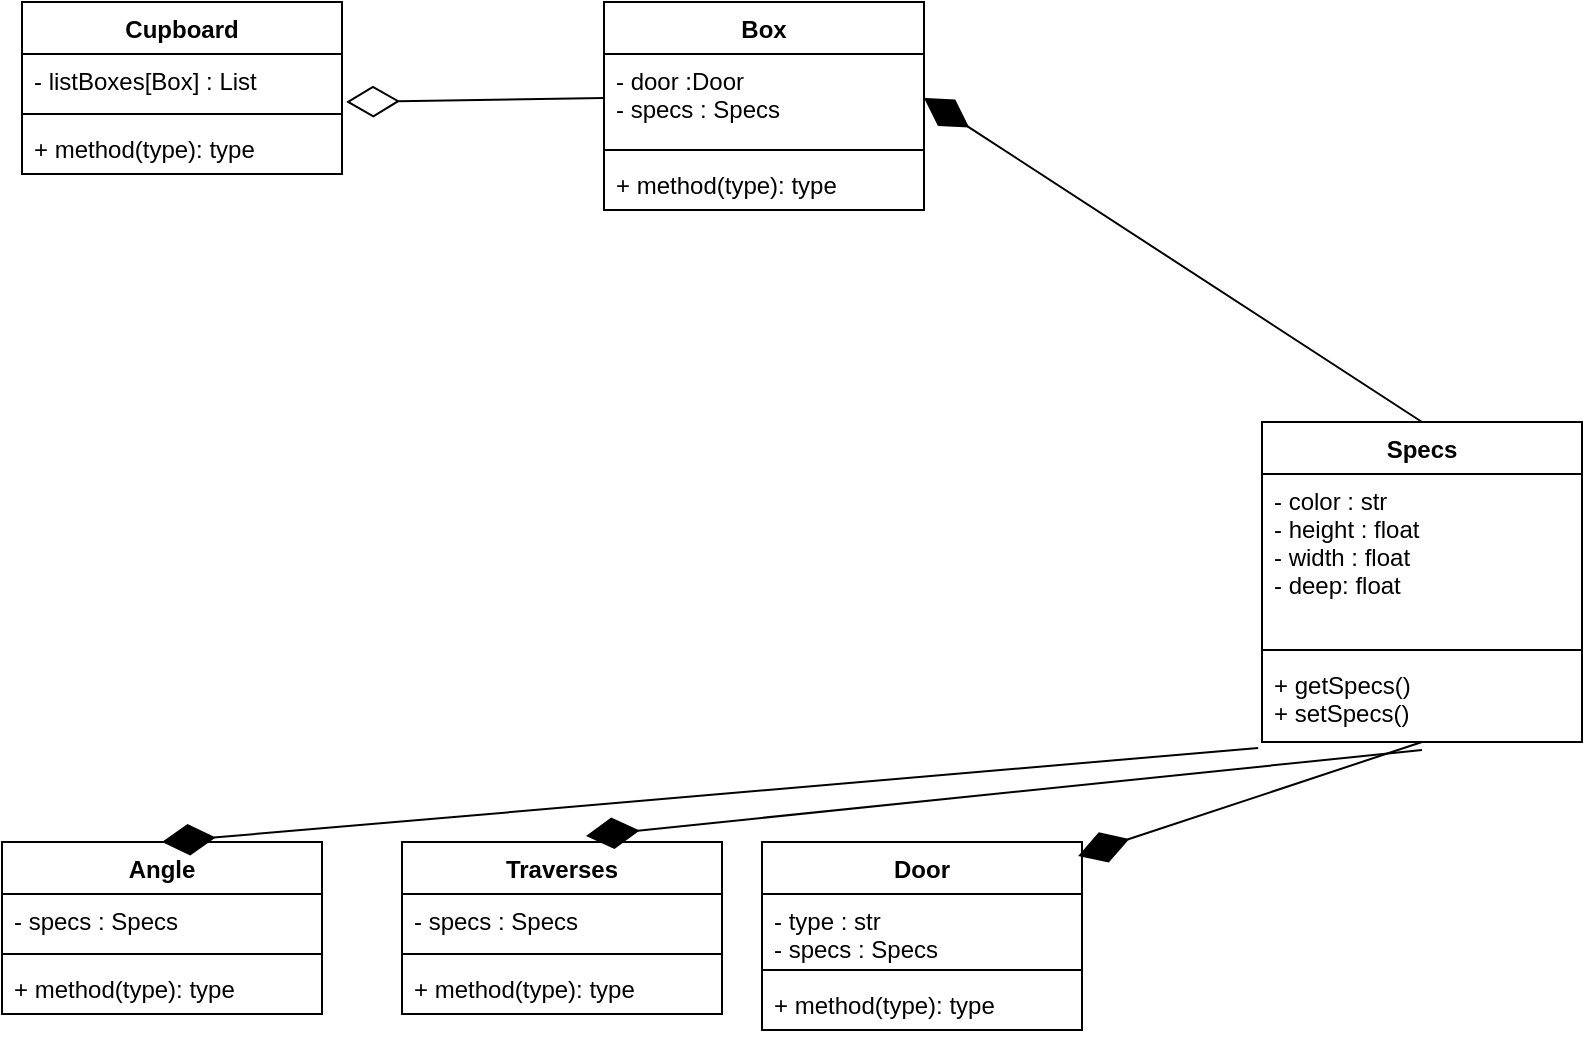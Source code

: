 <mxfile version="12.6.5" type="github"><diagram id="C5RBs43oDa-KdzZeNtuy" name="Page-1"><mxGraphModel dx="1002" dy="689" grid="1" gridSize="10" guides="1" tooltips="1" connect="1" arrows="1" fold="1" page="1" pageScale="1" pageWidth="827" pageHeight="1169" math="0" shadow="0"><root><mxCell id="WIyWlLk6GJQsqaUBKTNV-0"/><mxCell id="WIyWlLk6GJQsqaUBKTNV-1" parent="WIyWlLk6GJQsqaUBKTNV-0"/><mxCell id="MBSHLG1qmAh14_nJdU2u-4" value="Cupboard" style="swimlane;fontStyle=1;align=center;verticalAlign=top;childLayout=stackLayout;horizontal=1;startSize=26;horizontalStack=0;resizeParent=1;resizeParentMax=0;resizeLast=0;collapsible=1;marginBottom=0;" parent="WIyWlLk6GJQsqaUBKTNV-1" vertex="1"><mxGeometry x="20" y="20" width="160" height="86" as="geometry"/></mxCell><mxCell id="MBSHLG1qmAh14_nJdU2u-5" value="- listBoxes[Box] : List" style="text;strokeColor=none;fillColor=none;align=left;verticalAlign=top;spacingLeft=4;spacingRight=4;overflow=hidden;rotatable=0;points=[[0,0.5],[1,0.5]];portConstraint=eastwest;" parent="MBSHLG1qmAh14_nJdU2u-4" vertex="1"><mxGeometry y="26" width="160" height="26" as="geometry"/></mxCell><mxCell id="MBSHLG1qmAh14_nJdU2u-6" value="" style="line;strokeWidth=1;fillColor=none;align=left;verticalAlign=middle;spacingTop=-1;spacingLeft=3;spacingRight=3;rotatable=0;labelPosition=right;points=[];portConstraint=eastwest;" parent="MBSHLG1qmAh14_nJdU2u-4" vertex="1"><mxGeometry y="52" width="160" height="8" as="geometry"/></mxCell><mxCell id="MBSHLG1qmAh14_nJdU2u-7" value="+ method(type): type" style="text;strokeColor=none;fillColor=none;align=left;verticalAlign=top;spacingLeft=4;spacingRight=4;overflow=hidden;rotatable=0;points=[[0,0.5],[1,0.5]];portConstraint=eastwest;" parent="MBSHLG1qmAh14_nJdU2u-4" vertex="1"><mxGeometry y="60" width="160" height="26" as="geometry"/></mxCell><mxCell id="MBSHLG1qmAh14_nJdU2u-8" value="Box" style="swimlane;fontStyle=1;align=center;verticalAlign=top;childLayout=stackLayout;horizontal=1;startSize=26;horizontalStack=0;resizeParent=1;resizeParentMax=0;resizeLast=0;collapsible=1;marginBottom=0;" parent="WIyWlLk6GJQsqaUBKTNV-1" vertex="1"><mxGeometry x="311" y="20" width="160" height="104" as="geometry"/></mxCell><mxCell id="MBSHLG1qmAh14_nJdU2u-9" value="- door :Door&#xA;- specs : Specs&#xA;&#xA; " style="text;strokeColor=none;fillColor=none;align=left;verticalAlign=top;spacingLeft=4;spacingRight=4;overflow=hidden;rotatable=0;points=[[0,0.5],[1,0.5]];portConstraint=eastwest;" parent="MBSHLG1qmAh14_nJdU2u-8" vertex="1"><mxGeometry y="26" width="160" height="44" as="geometry"/></mxCell><mxCell id="MBSHLG1qmAh14_nJdU2u-10" value="" style="line;strokeWidth=1;fillColor=none;align=left;verticalAlign=middle;spacingTop=-1;spacingLeft=3;spacingRight=3;rotatable=0;labelPosition=right;points=[];portConstraint=eastwest;" parent="MBSHLG1qmAh14_nJdU2u-8" vertex="1"><mxGeometry y="70" width="160" height="8" as="geometry"/></mxCell><mxCell id="MBSHLG1qmAh14_nJdU2u-11" value="+ method(type): type" style="text;strokeColor=none;fillColor=none;align=left;verticalAlign=top;spacingLeft=4;spacingRight=4;overflow=hidden;rotatable=0;points=[[0,0.5],[1,0.5]];portConstraint=eastwest;" parent="MBSHLG1qmAh14_nJdU2u-8" vertex="1"><mxGeometry y="78" width="160" height="26" as="geometry"/></mxCell><mxCell id="qmDmPjGHByGid3SsP5tl-0" value="Door" style="swimlane;fontStyle=1;align=center;verticalAlign=top;childLayout=stackLayout;horizontal=1;startSize=26;horizontalStack=0;resizeParent=1;resizeParentMax=0;resizeLast=0;collapsible=1;marginBottom=0;" vertex="1" parent="WIyWlLk6GJQsqaUBKTNV-1"><mxGeometry x="390" y="440" width="160" height="94" as="geometry"/></mxCell><mxCell id="qmDmPjGHByGid3SsP5tl-1" value="- type : str&#xA;- specs : Specs&#xA;&#xA;&#xA;&#xA;" style="text;strokeColor=none;fillColor=none;align=left;verticalAlign=top;spacingLeft=4;spacingRight=4;overflow=hidden;rotatable=0;points=[[0,0.5],[1,0.5]];portConstraint=eastwest;" vertex="1" parent="qmDmPjGHByGid3SsP5tl-0"><mxGeometry y="26" width="160" height="34" as="geometry"/></mxCell><mxCell id="qmDmPjGHByGid3SsP5tl-2" value="" style="line;strokeWidth=1;fillColor=none;align=left;verticalAlign=middle;spacingTop=-1;spacingLeft=3;spacingRight=3;rotatable=0;labelPosition=right;points=[];portConstraint=eastwest;" vertex="1" parent="qmDmPjGHByGid3SsP5tl-0"><mxGeometry y="60" width="160" height="8" as="geometry"/></mxCell><mxCell id="qmDmPjGHByGid3SsP5tl-3" value="+ method(type): type" style="text;strokeColor=none;fillColor=none;align=left;verticalAlign=top;spacingLeft=4;spacingRight=4;overflow=hidden;rotatable=0;points=[[0,0.5],[1,0.5]];portConstraint=eastwest;" vertex="1" parent="qmDmPjGHByGid3SsP5tl-0"><mxGeometry y="68" width="160" height="26" as="geometry"/></mxCell><mxCell id="qmDmPjGHByGid3SsP5tl-15" value="Specs" style="swimlane;fontStyle=1;align=center;verticalAlign=top;childLayout=stackLayout;horizontal=1;startSize=26;horizontalStack=0;resizeParent=1;resizeParentMax=0;resizeLast=0;collapsible=1;marginBottom=0;" vertex="1" parent="WIyWlLk6GJQsqaUBKTNV-1"><mxGeometry x="640" y="230" width="160" height="160" as="geometry"/></mxCell><mxCell id="qmDmPjGHByGid3SsP5tl-16" value="- color : str&#xA;- height : float&#xA;- width : float&#xA;- deep: float&#xA;" style="text;strokeColor=none;fillColor=none;align=left;verticalAlign=top;spacingLeft=4;spacingRight=4;overflow=hidden;rotatable=0;points=[[0,0.5],[1,0.5]];portConstraint=eastwest;" vertex="1" parent="qmDmPjGHByGid3SsP5tl-15"><mxGeometry y="26" width="160" height="84" as="geometry"/></mxCell><mxCell id="qmDmPjGHByGid3SsP5tl-17" value="" style="line;strokeWidth=1;fillColor=none;align=left;verticalAlign=middle;spacingTop=-1;spacingLeft=3;spacingRight=3;rotatable=0;labelPosition=right;points=[];portConstraint=eastwest;" vertex="1" parent="qmDmPjGHByGid3SsP5tl-15"><mxGeometry y="110" width="160" height="8" as="geometry"/></mxCell><mxCell id="qmDmPjGHByGid3SsP5tl-18" value="+ getSpecs()&#xA;+ setSpecs()&#xA;" style="text;strokeColor=none;fillColor=none;align=left;verticalAlign=top;spacingLeft=4;spacingRight=4;overflow=hidden;rotatable=0;points=[[0,0.5],[1,0.5]];portConstraint=eastwest;" vertex="1" parent="qmDmPjGHByGid3SsP5tl-15"><mxGeometry y="118" width="160" height="42" as="geometry"/></mxCell><mxCell id="qmDmPjGHByGid3SsP5tl-20" value="Traverses" style="swimlane;fontStyle=1;align=center;verticalAlign=top;childLayout=stackLayout;horizontal=1;startSize=26;horizontalStack=0;resizeParent=1;resizeParentMax=0;resizeLast=0;collapsible=1;marginBottom=0;" vertex="1" parent="WIyWlLk6GJQsqaUBKTNV-1"><mxGeometry x="210" y="440" width="160" height="86" as="geometry"/></mxCell><mxCell id="qmDmPjGHByGid3SsP5tl-21" value="- specs : Specs" style="text;strokeColor=none;fillColor=none;align=left;verticalAlign=top;spacingLeft=4;spacingRight=4;overflow=hidden;rotatable=0;points=[[0,0.5],[1,0.5]];portConstraint=eastwest;" vertex="1" parent="qmDmPjGHByGid3SsP5tl-20"><mxGeometry y="26" width="160" height="26" as="geometry"/></mxCell><mxCell id="qmDmPjGHByGid3SsP5tl-22" value="" style="line;strokeWidth=1;fillColor=none;align=left;verticalAlign=middle;spacingTop=-1;spacingLeft=3;spacingRight=3;rotatable=0;labelPosition=right;points=[];portConstraint=eastwest;" vertex="1" parent="qmDmPjGHByGid3SsP5tl-20"><mxGeometry y="52" width="160" height="8" as="geometry"/></mxCell><mxCell id="qmDmPjGHByGid3SsP5tl-23" value="+ method(type): type" style="text;strokeColor=none;fillColor=none;align=left;verticalAlign=top;spacingLeft=4;spacingRight=4;overflow=hidden;rotatable=0;points=[[0,0.5],[1,0.5]];portConstraint=eastwest;" vertex="1" parent="qmDmPjGHByGid3SsP5tl-20"><mxGeometry y="60" width="160" height="26" as="geometry"/></mxCell><mxCell id="qmDmPjGHByGid3SsP5tl-25" value="Angle" style="swimlane;fontStyle=1;align=center;verticalAlign=top;childLayout=stackLayout;horizontal=1;startSize=26;horizontalStack=0;resizeParent=1;resizeParentMax=0;resizeLast=0;collapsible=1;marginBottom=0;" vertex="1" parent="WIyWlLk6GJQsqaUBKTNV-1"><mxGeometry x="10" y="440" width="160" height="86" as="geometry"/></mxCell><mxCell id="qmDmPjGHByGid3SsP5tl-26" value="- specs : Specs" style="text;strokeColor=none;fillColor=none;align=left;verticalAlign=top;spacingLeft=4;spacingRight=4;overflow=hidden;rotatable=0;points=[[0,0.5],[1,0.5]];portConstraint=eastwest;" vertex="1" parent="qmDmPjGHByGid3SsP5tl-25"><mxGeometry y="26" width="160" height="26" as="geometry"/></mxCell><mxCell id="qmDmPjGHByGid3SsP5tl-27" value="" style="line;strokeWidth=1;fillColor=none;align=left;verticalAlign=middle;spacingTop=-1;spacingLeft=3;spacingRight=3;rotatable=0;labelPosition=right;points=[];portConstraint=eastwest;" vertex="1" parent="qmDmPjGHByGid3SsP5tl-25"><mxGeometry y="52" width="160" height="8" as="geometry"/></mxCell><mxCell id="qmDmPjGHByGid3SsP5tl-28" value="+ method(type): type" style="text;strokeColor=none;fillColor=none;align=left;verticalAlign=top;spacingLeft=4;spacingRight=4;overflow=hidden;rotatable=0;points=[[0,0.5],[1,0.5]];portConstraint=eastwest;" vertex="1" parent="qmDmPjGHByGid3SsP5tl-25"><mxGeometry y="60" width="160" height="26" as="geometry"/></mxCell><mxCell id="qmDmPjGHByGid3SsP5tl-29" value="" style="endArrow=diamondThin;endFill=1;endSize=24;html=1;exitX=0.5;exitY=1;exitDx=0;exitDy=0;entryX=0.988;entryY=0.074;entryDx=0;entryDy=0;entryPerimeter=0;" edge="1" parent="WIyWlLk6GJQsqaUBKTNV-1" source="qmDmPjGHByGid3SsP5tl-15" target="qmDmPjGHByGid3SsP5tl-0"><mxGeometry width="160" relative="1" as="geometry"><mxPoint x="700" y="260" as="sourcePoint"/><mxPoint x="460" y="420" as="targetPoint"/></mxGeometry></mxCell><mxCell id="qmDmPjGHByGid3SsP5tl-30" value="" style="endArrow=diamondThin;endFill=1;endSize=24;html=1;exitX=0.5;exitY=1.095;exitDx=0;exitDy=0;exitPerimeter=0;entryX=0.575;entryY=-0.035;entryDx=0;entryDy=0;entryPerimeter=0;" edge="1" parent="WIyWlLk6GJQsqaUBKTNV-1" source="qmDmPjGHByGid3SsP5tl-18" target="qmDmPjGHByGid3SsP5tl-20"><mxGeometry width="160" relative="1" as="geometry"><mxPoint x="506.08" y="262.01" as="sourcePoint"/><mxPoint x="260" y="426" as="targetPoint"/></mxGeometry></mxCell><mxCell id="qmDmPjGHByGid3SsP5tl-31" value="" style="endArrow=diamondThin;endFill=1;endSize=24;html=1;exitX=-0.012;exitY=1.071;exitDx=0;exitDy=0;exitPerimeter=0;entryX=0.5;entryY=0;entryDx=0;entryDy=0;" edge="1" parent="WIyWlLk6GJQsqaUBKTNV-1" source="qmDmPjGHByGid3SsP5tl-18" target="qmDmPjGHByGid3SsP5tl-25"><mxGeometry width="160" relative="1" as="geometry"><mxPoint x="726.08" y="276.01" as="sourcePoint"/><mxPoint x="480" y="440" as="targetPoint"/></mxGeometry></mxCell><mxCell id="qmDmPjGHByGid3SsP5tl-37" value="" style="endArrow=diamondThin;endFill=0;endSize=24;html=1;entryX=1.013;entryY=0.923;entryDx=0;entryDy=0;entryPerimeter=0;exitX=0;exitY=0.5;exitDx=0;exitDy=0;" edge="1" parent="WIyWlLk6GJQsqaUBKTNV-1" source="MBSHLG1qmAh14_nJdU2u-9" target="MBSHLG1qmAh14_nJdU2u-5"><mxGeometry width="160" relative="1" as="geometry"><mxPoint x="151" y="200" as="sourcePoint"/><mxPoint x="311" y="200" as="targetPoint"/></mxGeometry></mxCell><mxCell id="qmDmPjGHByGid3SsP5tl-38" value="" style="endArrow=diamondThin;endFill=1;endSize=24;html=1;entryX=1;entryY=0.5;entryDx=0;entryDy=0;exitX=0.5;exitY=0;exitDx=0;exitDy=0;" edge="1" parent="WIyWlLk6GJQsqaUBKTNV-1" source="qmDmPjGHByGid3SsP5tl-15" target="MBSHLG1qmAh14_nJdU2u-9"><mxGeometry width="160" relative="1" as="geometry"><mxPoint x="530" y="90" as="sourcePoint"/><mxPoint x="690" y="90" as="targetPoint"/></mxGeometry></mxCell></root></mxGraphModel></diagram></mxfile>
